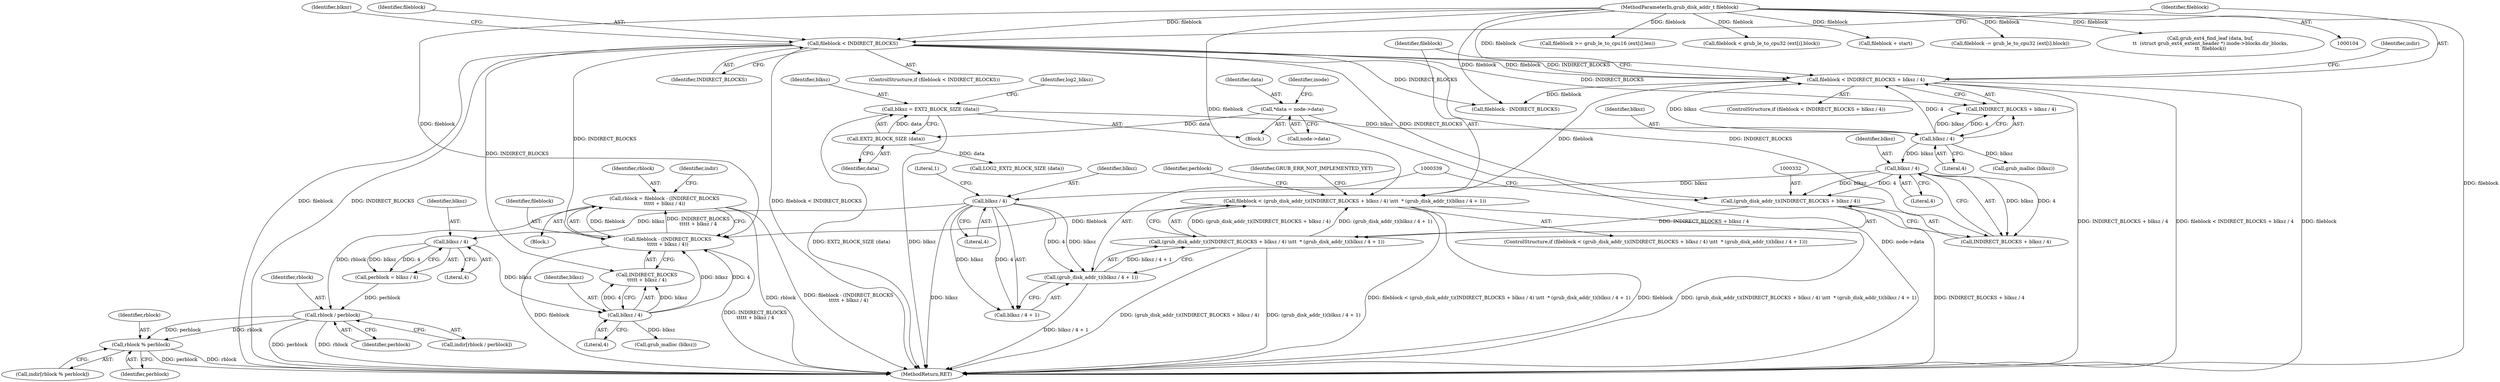 digraph "0_radare2_796dd28aaa6b9fa76d99c42c4d5ff8b257cc2191_1@integer" {
"1000353" [label="(Call,rblock = fileblock - (INDIRECT_BLOCKS\n\t\t\t\t\t + blksz / 4))"];
"1000355" [label="(Call,fileblock - (INDIRECT_BLOCKS\n\t\t\t\t\t + blksz / 4))"];
"1000328" [label="(Call,fileblock < (grub_disk_addr_t)(INDIRECT_BLOCKS + blksz / 4) \\n\t\t  * (grub_disk_addr_t)(blksz / 4 + 1))"];
"1000278" [label="(Call,fileblock < INDIRECT_BLOCKS + blksz / 4)"];
"1000262" [label="(Call,fileblock < INDIRECT_BLOCKS)"];
"1000106" [label="(MethodParameterIn,grub_disk_addr_t fileblock)"];
"1000282" [label="(Call,blksz / 4)"];
"1000127" [label="(Call,blksz = EXT2_BLOCK_SIZE (data))"];
"1000129" [label="(Call,EXT2_BLOCK_SIZE (data))"];
"1000109" [label="(Call,*data = node->data)"];
"1000330" [label="(Call,(grub_disk_addr_t)(INDIRECT_BLOCKS + blksz / 4) \\n\t\t  * (grub_disk_addr_t)(blksz / 4 + 1))"];
"1000331" [label="(Call,(grub_disk_addr_t)(INDIRECT_BLOCKS + blksz / 4))"];
"1000335" [label="(Call,blksz / 4)"];
"1000338" [label="(Call,(grub_disk_addr_t)(blksz / 4 + 1))"];
"1000341" [label="(Call,blksz / 4)"];
"1000359" [label="(Call,blksz / 4)"];
"1000349" [label="(Call,blksz / 4)"];
"1000403" [label="(Call,rblock / perblock)"];
"1000417" [label="(Call,rblock % perblock)"];
"1000262" [label="(Call,fileblock < INDIRECT_BLOCKS)"];
"1000282" [label="(Call,blksz / 4)"];
"1000133" [label="(Identifier,log2_blksz)"];
"1000110" [label="(Identifier,data)"];
"1000129" [label="(Call,EXT2_BLOCK_SIZE (data))"];
"1000330" [label="(Call,(grub_disk_addr_t)(INDIRECT_BLOCKS + blksz / 4) \\n\t\t  * (grub_disk_addr_t)(blksz / 4 + 1))"];
"1000341" [label="(Call,blksz / 4)"];
"1000344" [label="(Literal,1)"];
"1000354" [label="(Identifier,rblock)"];
"1000116" [label="(Identifier,inode)"];
"1000353" [label="(Call,rblock = fileblock - (INDIRECT_BLOCKS\n\t\t\t\t\t + blksz / 4))"];
"1000267" [label="(Identifier,blknr)"];
"1000109" [label="(Call,*data = node->data)"];
"1000425" [label="(Identifier,GRUB_ERR_NOT_IMPLEMENTED_YET)"];
"1000321" [label="(Call,fileblock - INDIRECT_BLOCKS)"];
"1000128" [label="(Identifier,blksz)"];
"1000415" [label="(Call,indir[rblock % perblock])"];
"1000403" [label="(Call,rblock / perblock)"];
"1000216" [label="(Call,fileblock >= grub_le_to_cpu16 (ext[i].len))"];
"1000364" [label="(Identifier,indir)"];
"1000342" [label="(Identifier,blksz)"];
"1000418" [label="(Identifier,rblock)"];
"1000192" [label="(Call,fileblock < grub_le_to_cpu32 (ext[i].block))"];
"1000404" [label="(Identifier,rblock)"];
"1000405" [label="(Identifier,perblock)"];
"1000278" [label="(Call,fileblock < INDIRECT_BLOCKS + blksz / 4)"];
"1000279" [label="(Identifier,fileblock)"];
"1000130" [label="(Identifier,data)"];
"1000127" [label="(Call,blksz = EXT2_BLOCK_SIZE (data))"];
"1000338" [label="(Call,(grub_disk_addr_t)(blksz / 4 + 1))"];
"1000288" [label="(Identifier,indir)"];
"1000343" [label="(Literal,4)"];
"1000283" [label="(Identifier,blksz)"];
"1000340" [label="(Call,blksz / 4 + 1)"];
"1000348" [label="(Identifier,perblock)"];
"1000419" [label="(Identifier,perblock)"];
"1000355" [label="(Call,fileblock - (INDIRECT_BLOCKS\n\t\t\t\t\t + blksz / 4))"];
"1000328" [label="(Call,fileblock < (grub_disk_addr_t)(INDIRECT_BLOCKS + blksz / 4) \\n\t\t  * (grub_disk_addr_t)(blksz / 4 + 1))"];
"1000365" [label="(Call,grub_malloc (blksz))"];
"1000263" [label="(Identifier,fileblock)"];
"1000331" [label="(Call,(grub_disk_addr_t)(INDIRECT_BLOCKS + blksz / 4))"];
"1000289" [label="(Call,grub_malloc (blksz))"];
"1000357" [label="(Call,INDIRECT_BLOCKS\n\t\t\t\t\t + blksz / 4)"];
"1000351" [label="(Literal,4)"];
"1000347" [label="(Call,perblock = blksz / 4)"];
"1000250" [label="(Call,fileblock + start)"];
"1000335" [label="(Call,blksz / 4)"];
"1000417" [label="(Call,rblock % perblock)"];
"1000329" [label="(Identifier,fileblock)"];
"1000356" [label="(Identifier,fileblock)"];
"1000280" [label="(Call,INDIRECT_BLOCKS + blksz / 4)"];
"1000350" [label="(Identifier,blksz)"];
"1000277" [label="(ControlStructure,if (fileblock < INDIRECT_BLOCKS + blksz / 4))"];
"1000359" [label="(Call,blksz / 4)"];
"1000336" [label="(Identifier,blksz)"];
"1000429" [label="(MethodReturn,RET)"];
"1000361" [label="(Literal,4)"];
"1000107" [label="(Block,)"];
"1000207" [label="(Call,fileblock -= grub_le_to_cpu32 (ext[i].block))"];
"1000345" [label="(Block,)"];
"1000150" [label="(Call,grub_ext4_find_leaf (data, buf,\n\t\t  (struct grub_ext4_extent_header *) inode->blocks.dir_blocks,\n\t\t  fileblock))"];
"1000111" [label="(Call,node->data)"];
"1000264" [label="(Identifier,INDIRECT_BLOCKS)"];
"1000349" [label="(Call,blksz / 4)"];
"1000337" [label="(Literal,4)"];
"1000134" [label="(Call,LOG2_EXT2_BLOCK_SIZE (data))"];
"1000333" [label="(Call,INDIRECT_BLOCKS + blksz / 4)"];
"1000401" [label="(Call,indir[rblock / perblock])"];
"1000261" [label="(ControlStructure,if (fileblock < INDIRECT_BLOCKS))"];
"1000106" [label="(MethodParameterIn,grub_disk_addr_t fileblock)"];
"1000360" [label="(Identifier,blksz)"];
"1000327" [label="(ControlStructure,if (fileblock < (grub_disk_addr_t)(INDIRECT_BLOCKS + blksz / 4) \\n\t\t  * (grub_disk_addr_t)(blksz / 4 + 1)))"];
"1000284" [label="(Literal,4)"];
"1000353" -> "1000345"  [label="AST: "];
"1000353" -> "1000355"  [label="CFG: "];
"1000354" -> "1000353"  [label="AST: "];
"1000355" -> "1000353"  [label="AST: "];
"1000364" -> "1000353"  [label="CFG: "];
"1000353" -> "1000429"  [label="DDG: rblock"];
"1000353" -> "1000429"  [label="DDG: fileblock - (INDIRECT_BLOCKS\n\t\t\t\t\t + blksz / 4)"];
"1000355" -> "1000353"  [label="DDG: fileblock"];
"1000355" -> "1000353"  [label="DDG: INDIRECT_BLOCKS\n\t\t\t\t\t + blksz / 4"];
"1000353" -> "1000403"  [label="DDG: rblock"];
"1000355" -> "1000357"  [label="CFG: "];
"1000356" -> "1000355"  [label="AST: "];
"1000357" -> "1000355"  [label="AST: "];
"1000355" -> "1000429"  [label="DDG: fileblock"];
"1000355" -> "1000429"  [label="DDG: INDIRECT_BLOCKS\n\t\t\t\t\t + blksz / 4"];
"1000328" -> "1000355"  [label="DDG: fileblock"];
"1000106" -> "1000355"  [label="DDG: fileblock"];
"1000262" -> "1000355"  [label="DDG: INDIRECT_BLOCKS"];
"1000359" -> "1000355"  [label="DDG: blksz"];
"1000359" -> "1000355"  [label="DDG: 4"];
"1000328" -> "1000327"  [label="AST: "];
"1000328" -> "1000330"  [label="CFG: "];
"1000329" -> "1000328"  [label="AST: "];
"1000330" -> "1000328"  [label="AST: "];
"1000348" -> "1000328"  [label="CFG: "];
"1000425" -> "1000328"  [label="CFG: "];
"1000328" -> "1000429"  [label="DDG: fileblock < (grub_disk_addr_t)(INDIRECT_BLOCKS + blksz / 4) \\n\t\t  * (grub_disk_addr_t)(blksz / 4 + 1)"];
"1000328" -> "1000429"  [label="DDG: fileblock"];
"1000328" -> "1000429"  [label="DDG: (grub_disk_addr_t)(INDIRECT_BLOCKS + blksz / 4) \\n\t\t  * (grub_disk_addr_t)(blksz / 4 + 1)"];
"1000278" -> "1000328"  [label="DDG: fileblock"];
"1000106" -> "1000328"  [label="DDG: fileblock"];
"1000330" -> "1000328"  [label="DDG: (grub_disk_addr_t)(INDIRECT_BLOCKS + blksz / 4)"];
"1000330" -> "1000328"  [label="DDG: (grub_disk_addr_t)(blksz / 4 + 1)"];
"1000278" -> "1000277"  [label="AST: "];
"1000278" -> "1000280"  [label="CFG: "];
"1000279" -> "1000278"  [label="AST: "];
"1000280" -> "1000278"  [label="AST: "];
"1000288" -> "1000278"  [label="CFG: "];
"1000329" -> "1000278"  [label="CFG: "];
"1000278" -> "1000429"  [label="DDG: INDIRECT_BLOCKS + blksz / 4"];
"1000278" -> "1000429"  [label="DDG: fileblock < INDIRECT_BLOCKS + blksz / 4"];
"1000278" -> "1000429"  [label="DDG: fileblock"];
"1000262" -> "1000278"  [label="DDG: fileblock"];
"1000262" -> "1000278"  [label="DDG: INDIRECT_BLOCKS"];
"1000106" -> "1000278"  [label="DDG: fileblock"];
"1000282" -> "1000278"  [label="DDG: blksz"];
"1000282" -> "1000278"  [label="DDG: 4"];
"1000278" -> "1000321"  [label="DDG: fileblock"];
"1000262" -> "1000261"  [label="AST: "];
"1000262" -> "1000264"  [label="CFG: "];
"1000263" -> "1000262"  [label="AST: "];
"1000264" -> "1000262"  [label="AST: "];
"1000267" -> "1000262"  [label="CFG: "];
"1000279" -> "1000262"  [label="CFG: "];
"1000262" -> "1000429"  [label="DDG: fileblock"];
"1000262" -> "1000429"  [label="DDG: INDIRECT_BLOCKS"];
"1000262" -> "1000429"  [label="DDG: fileblock < INDIRECT_BLOCKS"];
"1000106" -> "1000262"  [label="DDG: fileblock"];
"1000262" -> "1000280"  [label="DDG: INDIRECT_BLOCKS"];
"1000262" -> "1000321"  [label="DDG: INDIRECT_BLOCKS"];
"1000262" -> "1000331"  [label="DDG: INDIRECT_BLOCKS"];
"1000262" -> "1000333"  [label="DDG: INDIRECT_BLOCKS"];
"1000262" -> "1000357"  [label="DDG: INDIRECT_BLOCKS"];
"1000106" -> "1000104"  [label="AST: "];
"1000106" -> "1000429"  [label="DDG: fileblock"];
"1000106" -> "1000150"  [label="DDG: fileblock"];
"1000106" -> "1000192"  [label="DDG: fileblock"];
"1000106" -> "1000207"  [label="DDG: fileblock"];
"1000106" -> "1000216"  [label="DDG: fileblock"];
"1000106" -> "1000250"  [label="DDG: fileblock"];
"1000106" -> "1000321"  [label="DDG: fileblock"];
"1000282" -> "1000280"  [label="AST: "];
"1000282" -> "1000284"  [label="CFG: "];
"1000283" -> "1000282"  [label="AST: "];
"1000284" -> "1000282"  [label="AST: "];
"1000280" -> "1000282"  [label="CFG: "];
"1000282" -> "1000280"  [label="DDG: blksz"];
"1000282" -> "1000280"  [label="DDG: 4"];
"1000127" -> "1000282"  [label="DDG: blksz"];
"1000282" -> "1000289"  [label="DDG: blksz"];
"1000282" -> "1000335"  [label="DDG: blksz"];
"1000127" -> "1000107"  [label="AST: "];
"1000127" -> "1000129"  [label="CFG: "];
"1000128" -> "1000127"  [label="AST: "];
"1000129" -> "1000127"  [label="AST: "];
"1000133" -> "1000127"  [label="CFG: "];
"1000127" -> "1000429"  [label="DDG: EXT2_BLOCK_SIZE (data)"];
"1000127" -> "1000429"  [label="DDG: blksz"];
"1000129" -> "1000127"  [label="DDG: data"];
"1000129" -> "1000130"  [label="CFG: "];
"1000130" -> "1000129"  [label="AST: "];
"1000109" -> "1000129"  [label="DDG: data"];
"1000129" -> "1000134"  [label="DDG: data"];
"1000109" -> "1000107"  [label="AST: "];
"1000109" -> "1000111"  [label="CFG: "];
"1000110" -> "1000109"  [label="AST: "];
"1000111" -> "1000109"  [label="AST: "];
"1000116" -> "1000109"  [label="CFG: "];
"1000109" -> "1000429"  [label="DDG: node->data"];
"1000330" -> "1000338"  [label="CFG: "];
"1000331" -> "1000330"  [label="AST: "];
"1000338" -> "1000330"  [label="AST: "];
"1000330" -> "1000429"  [label="DDG: (grub_disk_addr_t)(INDIRECT_BLOCKS + blksz / 4)"];
"1000330" -> "1000429"  [label="DDG: (grub_disk_addr_t)(blksz / 4 + 1)"];
"1000331" -> "1000330"  [label="DDG: INDIRECT_BLOCKS + blksz / 4"];
"1000338" -> "1000330"  [label="DDG: blksz / 4 + 1"];
"1000331" -> "1000333"  [label="CFG: "];
"1000332" -> "1000331"  [label="AST: "];
"1000333" -> "1000331"  [label="AST: "];
"1000339" -> "1000331"  [label="CFG: "];
"1000331" -> "1000429"  [label="DDG: INDIRECT_BLOCKS + blksz / 4"];
"1000335" -> "1000331"  [label="DDG: blksz"];
"1000335" -> "1000331"  [label="DDG: 4"];
"1000335" -> "1000333"  [label="AST: "];
"1000335" -> "1000337"  [label="CFG: "];
"1000336" -> "1000335"  [label="AST: "];
"1000337" -> "1000335"  [label="AST: "];
"1000333" -> "1000335"  [label="CFG: "];
"1000335" -> "1000333"  [label="DDG: blksz"];
"1000335" -> "1000333"  [label="DDG: 4"];
"1000335" -> "1000341"  [label="DDG: blksz"];
"1000338" -> "1000340"  [label="CFG: "];
"1000339" -> "1000338"  [label="AST: "];
"1000340" -> "1000338"  [label="AST: "];
"1000338" -> "1000429"  [label="DDG: blksz / 4 + 1"];
"1000341" -> "1000338"  [label="DDG: blksz"];
"1000341" -> "1000338"  [label="DDG: 4"];
"1000341" -> "1000340"  [label="AST: "];
"1000341" -> "1000343"  [label="CFG: "];
"1000342" -> "1000341"  [label="AST: "];
"1000343" -> "1000341"  [label="AST: "];
"1000344" -> "1000341"  [label="CFG: "];
"1000341" -> "1000429"  [label="DDG: blksz"];
"1000341" -> "1000340"  [label="DDG: blksz"];
"1000341" -> "1000340"  [label="DDG: 4"];
"1000341" -> "1000349"  [label="DDG: blksz"];
"1000359" -> "1000357"  [label="AST: "];
"1000359" -> "1000361"  [label="CFG: "];
"1000360" -> "1000359"  [label="AST: "];
"1000361" -> "1000359"  [label="AST: "];
"1000357" -> "1000359"  [label="CFG: "];
"1000359" -> "1000357"  [label="DDG: blksz"];
"1000359" -> "1000357"  [label="DDG: 4"];
"1000349" -> "1000359"  [label="DDG: blksz"];
"1000359" -> "1000365"  [label="DDG: blksz"];
"1000349" -> "1000347"  [label="AST: "];
"1000349" -> "1000351"  [label="CFG: "];
"1000350" -> "1000349"  [label="AST: "];
"1000351" -> "1000349"  [label="AST: "];
"1000347" -> "1000349"  [label="CFG: "];
"1000349" -> "1000347"  [label="DDG: blksz"];
"1000349" -> "1000347"  [label="DDG: 4"];
"1000403" -> "1000401"  [label="AST: "];
"1000403" -> "1000405"  [label="CFG: "];
"1000404" -> "1000403"  [label="AST: "];
"1000405" -> "1000403"  [label="AST: "];
"1000401" -> "1000403"  [label="CFG: "];
"1000403" -> "1000429"  [label="DDG: perblock"];
"1000403" -> "1000429"  [label="DDG: rblock"];
"1000347" -> "1000403"  [label="DDG: perblock"];
"1000403" -> "1000417"  [label="DDG: rblock"];
"1000403" -> "1000417"  [label="DDG: perblock"];
"1000417" -> "1000415"  [label="AST: "];
"1000417" -> "1000419"  [label="CFG: "];
"1000418" -> "1000417"  [label="AST: "];
"1000419" -> "1000417"  [label="AST: "];
"1000415" -> "1000417"  [label="CFG: "];
"1000417" -> "1000429"  [label="DDG: rblock"];
"1000417" -> "1000429"  [label="DDG: perblock"];
}

